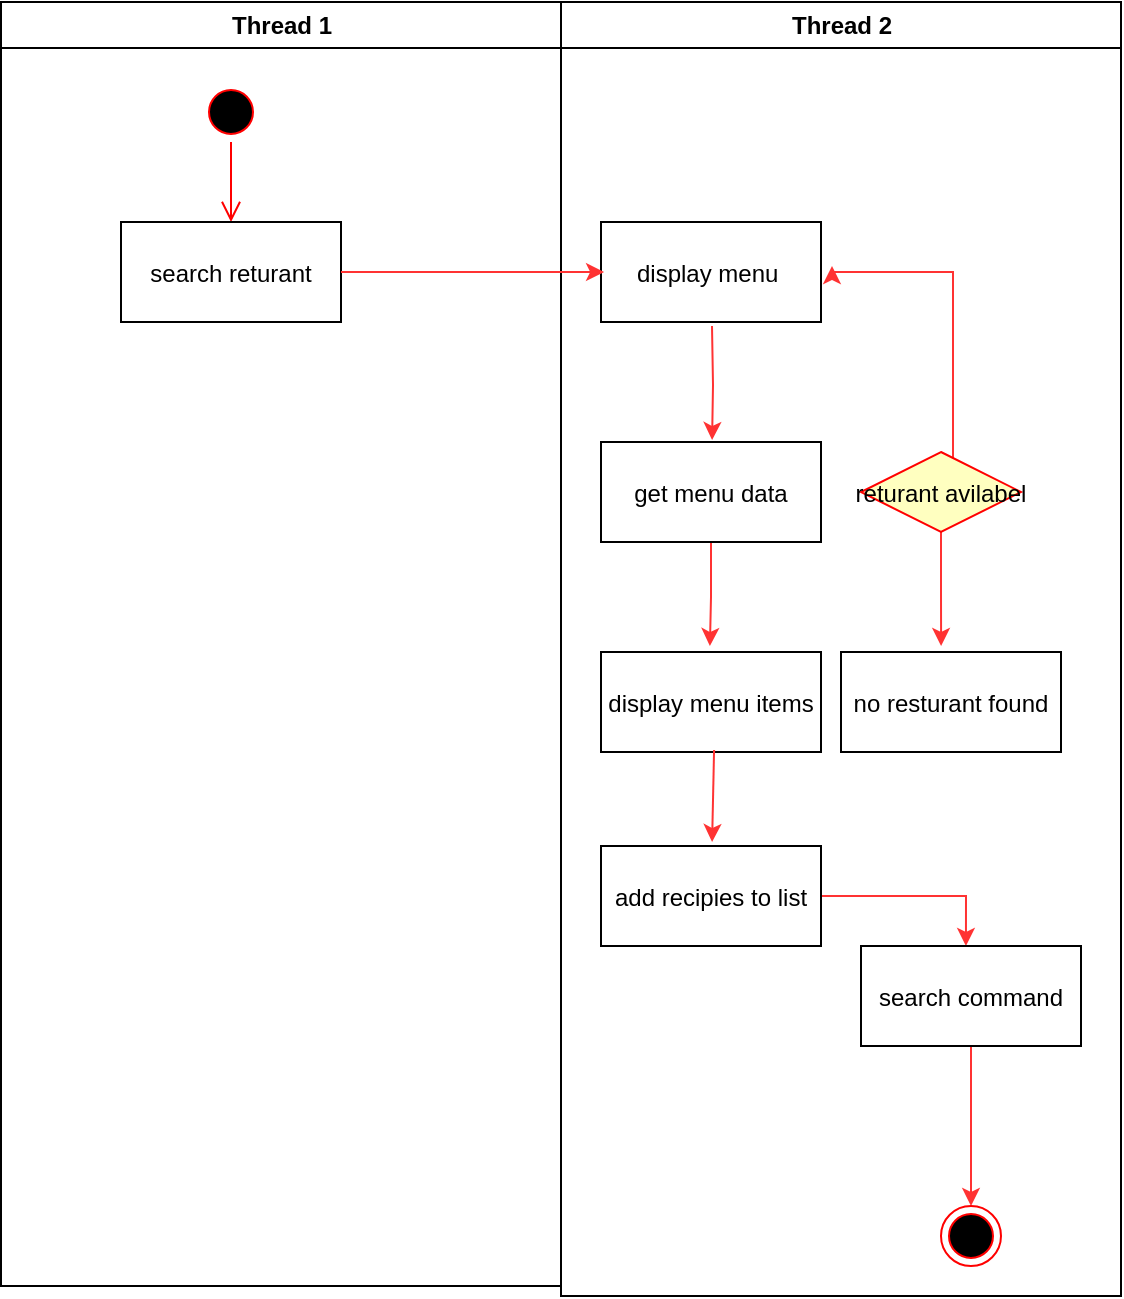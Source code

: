 <mxfile version="20.5.1" type="github">
  <diagram name="Page-1" id="e7e014a7-5840-1c2e-5031-d8a46d1fe8dd">
    <mxGraphModel dx="862" dy="450" grid="1" gridSize="10" guides="1" tooltips="1" connect="1" arrows="1" fold="1" page="1" pageScale="1" pageWidth="1169" pageHeight="826" background="none" math="0" shadow="0">
      <root>
        <mxCell id="0" />
        <mxCell id="1" parent="0" />
        <mxCell id="2" value="Thread 1" style="swimlane;whiteSpace=wrap" parent="1" vertex="1">
          <mxGeometry x="164.5" y="128" width="280" height="642" as="geometry" />
        </mxCell>
        <mxCell id="5" value="" style="ellipse;shape=startState;fillColor=#000000;strokeColor=#ff0000;" parent="2" vertex="1">
          <mxGeometry x="100" y="40" width="30" height="30" as="geometry" />
        </mxCell>
        <mxCell id="6" value="" style="edgeStyle=elbowEdgeStyle;elbow=horizontal;verticalAlign=bottom;endArrow=open;endSize=8;strokeColor=#FF0000;endFill=1;rounded=0" parent="2" source="5" target="7" edge="1">
          <mxGeometry x="100" y="40" as="geometry">
            <mxPoint x="115" y="110" as="targetPoint" />
          </mxGeometry>
        </mxCell>
        <mxCell id="7" value="search returant" style="" parent="2" vertex="1">
          <mxGeometry x="60" y="110" width="110" height="50" as="geometry" />
        </mxCell>
        <mxCell id="3" value="Thread 2" style="swimlane;whiteSpace=wrap;rounded=0;" parent="1" vertex="1">
          <mxGeometry x="444.5" y="128" width="280" height="647" as="geometry" />
        </mxCell>
        <mxCell id="U-bAOUnD1YEyR0BJdtge-72" style="edgeStyle=orthogonalEdgeStyle;rounded=0;jumpStyle=none;orthogonalLoop=1;jettySize=auto;html=1;entryX=0.505;entryY=-0.02;entryDx=0;entryDy=0;entryPerimeter=0;strokeColor=#FF3333;" edge="1" parent="3" target="16">
          <mxGeometry relative="1" as="geometry">
            <mxPoint x="75.5" y="162" as="sourcePoint" />
          </mxGeometry>
        </mxCell>
        <mxCell id="15" value="display menu " style="" parent="3" vertex="1">
          <mxGeometry x="20" y="110" width="110" height="50" as="geometry" />
        </mxCell>
        <mxCell id="U-bAOUnD1YEyR0BJdtge-76" style="edgeStyle=orthogonalEdgeStyle;rounded=0;jumpStyle=none;orthogonalLoop=1;jettySize=auto;html=1;entryX=0.495;entryY=-0.06;entryDx=0;entryDy=0;entryPerimeter=0;strokeColor=#FF3333;" edge="1" parent="3" source="16" target="18">
          <mxGeometry relative="1" as="geometry" />
        </mxCell>
        <mxCell id="16" value="get menu data" style="" parent="3" vertex="1">
          <mxGeometry x="20" y="220" width="110" height="50" as="geometry" />
        </mxCell>
        <mxCell id="18" value="display menu items" style="" parent="3" vertex="1">
          <mxGeometry x="20" y="325" width="110" height="50" as="geometry" />
        </mxCell>
        <mxCell id="U-bAOUnD1YEyR0BJdtge-64" style="edgeStyle=orthogonalEdgeStyle;rounded=0;jumpStyle=none;orthogonalLoop=1;jettySize=auto;html=1;entryX=0.455;entryY=-0.06;entryDx=0;entryDy=0;entryPerimeter=0;strokeColor=#FF3333;" edge="1" parent="3" source="21" target="30">
          <mxGeometry relative="1" as="geometry" />
        </mxCell>
        <mxCell id="U-bAOUnD1YEyR0BJdtge-65" style="edgeStyle=orthogonalEdgeStyle;rounded=0;jumpStyle=none;orthogonalLoop=1;jettySize=auto;html=1;entryX=1.05;entryY=0.44;entryDx=0;entryDy=0;entryPerimeter=0;strokeColor=#FF3333;" edge="1" parent="3" source="21" target="15">
          <mxGeometry relative="1" as="geometry">
            <Array as="points">
              <mxPoint x="196" y="135" />
              <mxPoint x="136" y="135" />
            </Array>
          </mxGeometry>
        </mxCell>
        <mxCell id="21" value="returant avilabel" style="rhombus;fillColor=#ffffc0;strokeColor=#ff0000;" parent="3" vertex="1">
          <mxGeometry x="150" y="225" width="80" height="40" as="geometry" />
        </mxCell>
        <mxCell id="30" value="no resturant found" style="" parent="3" vertex="1">
          <mxGeometry x="140" y="325" width="110" height="50" as="geometry" />
        </mxCell>
        <mxCell id="U-bAOUnD1YEyR0BJdtge-55" style="edgeStyle=orthogonalEdgeStyle;rounded=0;jumpStyle=none;orthogonalLoop=1;jettySize=auto;html=1;entryX=0.477;entryY=0;entryDx=0;entryDy=0;entryPerimeter=0;strokeColor=#FF3333;" edge="1" parent="3" source="U-bAOUnD1YEyR0BJdtge-49" target="U-bAOUnD1YEyR0BJdtge-54">
          <mxGeometry relative="1" as="geometry" />
        </mxCell>
        <mxCell id="U-bAOUnD1YEyR0BJdtge-49" value="add recipies to list" style="" vertex="1" parent="3">
          <mxGeometry x="20" y="422" width="110" height="50" as="geometry" />
        </mxCell>
        <mxCell id="U-bAOUnD1YEyR0BJdtge-53" value="" style="endArrow=classic;html=1;rounded=0;strokeColor=#FF3333;jumpStyle=none;entryX=0.505;entryY=-0.04;entryDx=0;entryDy=0;entryPerimeter=0;exitX=0.514;exitY=0.98;exitDx=0;exitDy=0;exitPerimeter=0;" edge="1" parent="3" source="18" target="U-bAOUnD1YEyR0BJdtge-49">
          <mxGeometry width="50" height="50" relative="1" as="geometry">
            <mxPoint x="75.5" y="382" as="sourcePoint" />
            <mxPoint x="5.5" y="392" as="targetPoint" />
          </mxGeometry>
        </mxCell>
        <mxCell id="U-bAOUnD1YEyR0BJdtge-79" style="edgeStyle=orthogonalEdgeStyle;rounded=0;jumpStyle=none;orthogonalLoop=1;jettySize=auto;html=1;entryX=0.5;entryY=0;entryDx=0;entryDy=0;strokeColor=#FF3333;fontSize=18;" edge="1" parent="3" source="U-bAOUnD1YEyR0BJdtge-54" target="U-bAOUnD1YEyR0BJdtge-77">
          <mxGeometry relative="1" as="geometry" />
        </mxCell>
        <mxCell id="U-bAOUnD1YEyR0BJdtge-54" value="search command" style="" vertex="1" parent="3">
          <mxGeometry x="150" y="472" width="110" height="50" as="geometry" />
        </mxCell>
        <mxCell id="U-bAOUnD1YEyR0BJdtge-77" value="" style="ellipse;html=1;shape=endState;fillColor=#000000;strokeColor=#ff0000;rounded=0;strokeWidth=1;fontSize=18;" vertex="1" parent="3">
          <mxGeometry x="190" y="602" width="30" height="30" as="geometry" />
        </mxCell>
        <mxCell id="U-bAOUnD1YEyR0BJdtge-63" style="edgeStyle=orthogonalEdgeStyle;rounded=0;jumpStyle=none;orthogonalLoop=1;jettySize=auto;html=1;entryX=0.014;entryY=0.5;entryDx=0;entryDy=0;entryPerimeter=0;strokeColor=#FF3333;" edge="1" parent="1" source="7" target="15">
          <mxGeometry relative="1" as="geometry" />
        </mxCell>
      </root>
    </mxGraphModel>
  </diagram>
</mxfile>
